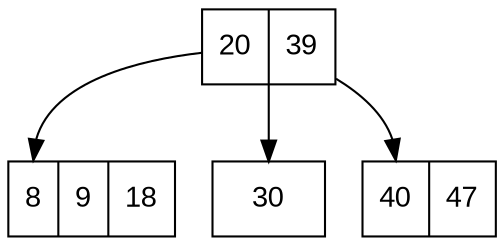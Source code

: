 digraph BST {
  node [fontname="Arial", shape=record];



	20 [label = "20 | 39"]
	818 [ label="<8>8 | 9 | <18>18" ];
	20->818:8 ;
	20->30
	4047[ label="<x> 40 | 47"];
	20->4047:x;

	/* 2039 [label="9, 20, 39", shape=oval color=grey40, fontcolor=grey40]; */
	/* 818[label="8, 18", shape=oval ] */
	/* 2039->818; */
	/* 2039->30 */
	/* 4047[label="40, 47", shape=oval] */
	/* 2039->4047; */
}
